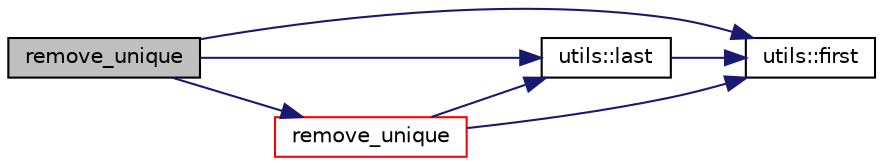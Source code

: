digraph "remove_unique"
{
 // LATEX_PDF_SIZE
  edge [fontname="Helvetica",fontsize="10",labelfontname="Helvetica",labelfontsize="10"];
  node [fontname="Helvetica",fontsize="10",shape=record];
  rankdir="LR";
  Node1 [label="remove_unique",height=0.2,width=0.4,color="black", fillcolor="grey75", style="filled", fontcolor="black",tooltip=" "];
  Node1 -> Node2 [color="midnightblue",fontsize="10",style="solid",fontname="Helvetica"];
  Node2 [label="utils::first",height=0.2,width=0.4,color="black", fillcolor="white", style="filled",URL="$namespaceutils.html#a72b845a4cbe55282f22a9e95caebf7f5",tooltip=" "];
  Node1 -> Node3 [color="midnightblue",fontsize="10",style="solid",fontname="Helvetica"];
  Node3 [label="utils::last",height=0.2,width=0.4,color="black", fillcolor="white", style="filled",URL="$namespaceutils.html#acd3b5c301050895cccf206a7393fbe17",tooltip=" "];
  Node3 -> Node2 [color="midnightblue",fontsize="10",style="solid",fontname="Helvetica"];
  Node1 -> Node4 [color="midnightblue",fontsize="10",style="solid",fontname="Helvetica"];
  Node4 [label="remove_unique",height=0.2,width=0.4,color="red", fillcolor="white", style="filled",URL="$containers__utils_8hpp.html#a89c50b99c72f12285c9711271553d89d",tooltip=" "];
  Node4 -> Node2 [color="midnightblue",fontsize="10",style="solid",fontname="Helvetica"];
  Node4 -> Node3 [color="midnightblue",fontsize="10",style="solid",fontname="Helvetica"];
}
